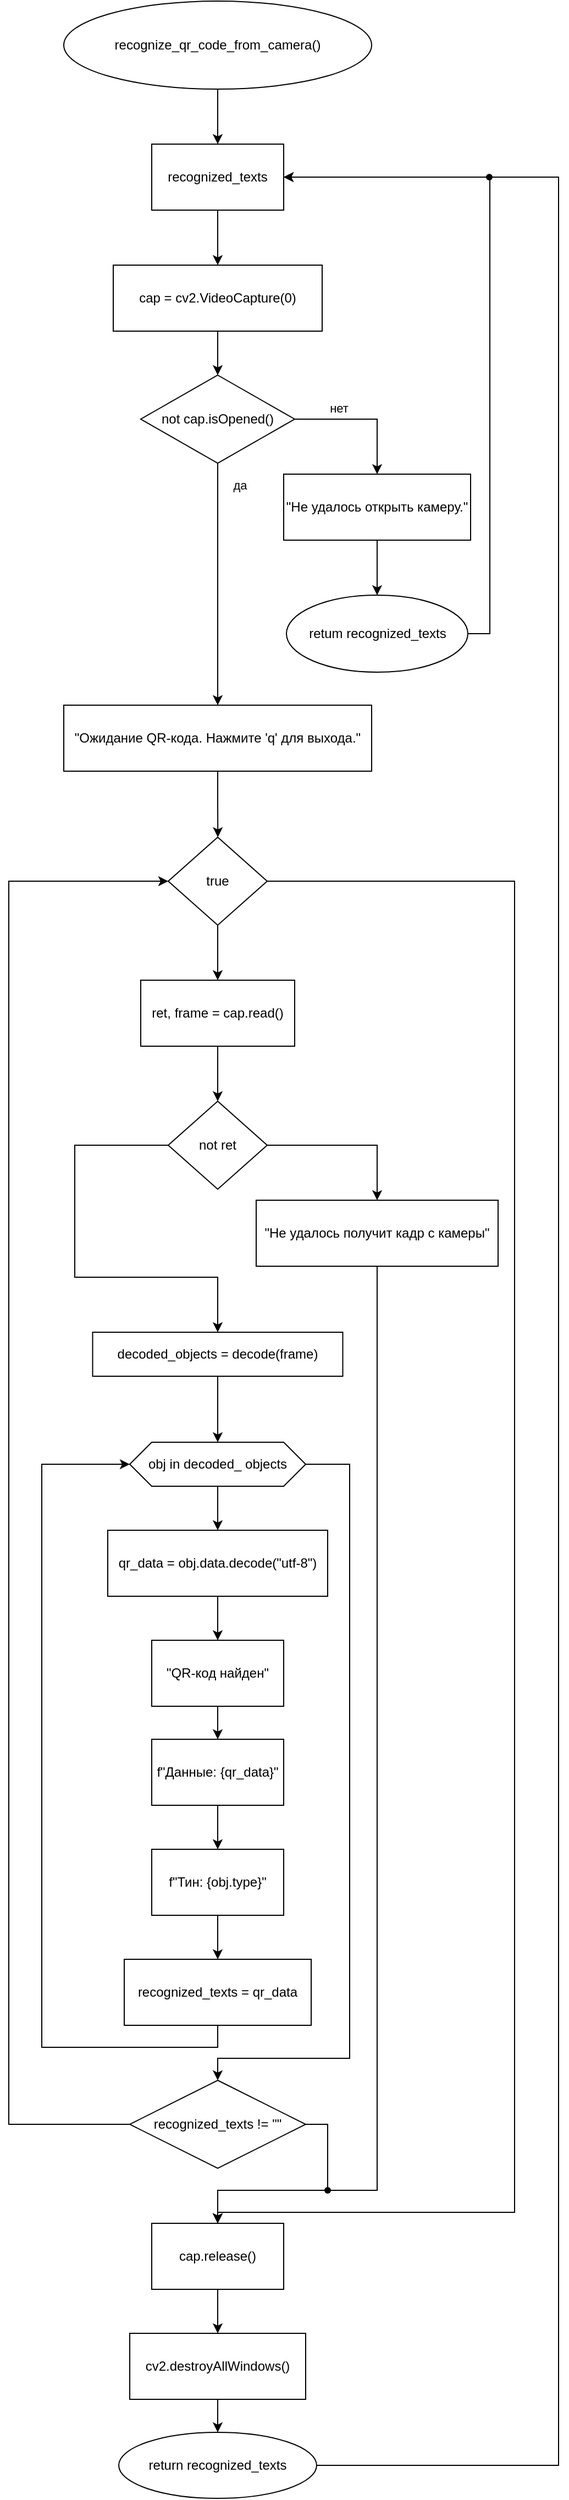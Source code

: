 <mxfile version="26.0.11">
  <diagram name="Страница — 1" id="aW0fPGZtIxX3X3xGRwqq">
    <mxGraphModel dx="222" dy="377" grid="1" gridSize="10" guides="1" tooltips="1" connect="1" arrows="1" fold="1" page="1" pageScale="1" pageWidth="100000000" pageHeight="10000000000" math="0" shadow="0">
      <root>
        <mxCell id="0" />
        <mxCell id="1" parent="0" />
        <mxCell id="78s66oipbBA8OXlamapA-5" style="edgeStyle=orthogonalEdgeStyle;rounded=0;orthogonalLoop=1;jettySize=auto;html=1;exitX=0.5;exitY=1;exitDx=0;exitDy=0;" edge="1" parent="1" source="78s66oipbBA8OXlamapA-1" target="78s66oipbBA8OXlamapA-3">
          <mxGeometry relative="1" as="geometry" />
        </mxCell>
        <mxCell id="78s66oipbBA8OXlamapA-1" value="recognize_qr_code_from_camera()" style="ellipse;whiteSpace=wrap;html=1;" vertex="1" parent="1">
          <mxGeometry x="330" y="90" width="280" height="80" as="geometry" />
        </mxCell>
        <mxCell id="78s66oipbBA8OXlamapA-6" style="edgeStyle=orthogonalEdgeStyle;rounded=0;orthogonalLoop=1;jettySize=auto;html=1;exitX=0.5;exitY=1;exitDx=0;exitDy=0;entryX=0.5;entryY=0;entryDx=0;entryDy=0;" edge="1" parent="1" source="78s66oipbBA8OXlamapA-3" target="78s66oipbBA8OXlamapA-4">
          <mxGeometry relative="1" as="geometry" />
        </mxCell>
        <mxCell id="78s66oipbBA8OXlamapA-3" value="recognized_texts" style="rounded=0;whiteSpace=wrap;html=1;" vertex="1" parent="1">
          <mxGeometry x="410" y="220" width="120" height="60" as="geometry" />
        </mxCell>
        <mxCell id="78s66oipbBA8OXlamapA-9" style="edgeStyle=orthogonalEdgeStyle;rounded=0;orthogonalLoop=1;jettySize=auto;html=1;exitX=0.5;exitY=1;exitDx=0;exitDy=0;entryX=0.5;entryY=0;entryDx=0;entryDy=0;" edge="1" parent="1" source="78s66oipbBA8OXlamapA-4" target="78s66oipbBA8OXlamapA-7">
          <mxGeometry relative="1" as="geometry" />
        </mxCell>
        <mxCell id="78s66oipbBA8OXlamapA-4" value="cap = cv2.VideoCapture(0)" style="rounded=0;whiteSpace=wrap;html=1;" vertex="1" parent="1">
          <mxGeometry x="375" y="330" width="190" height="60" as="geometry" />
        </mxCell>
        <mxCell id="78s66oipbBA8OXlamapA-10" value="нет" style="edgeStyle=orthogonalEdgeStyle;rounded=0;orthogonalLoop=1;jettySize=auto;html=1;exitX=1;exitY=0.5;exitDx=0;exitDy=0;" edge="1" parent="1" source="78s66oipbBA8OXlamapA-7" target="78s66oipbBA8OXlamapA-11">
          <mxGeometry x="-0.36" y="10" relative="1" as="geometry">
            <mxPoint x="640" y="520" as="targetPoint" />
            <mxPoint as="offset" />
          </mxGeometry>
        </mxCell>
        <mxCell id="78s66oipbBA8OXlamapA-16" value="&lt;div&gt;да&lt;/div&gt;" style="edgeStyle=orthogonalEdgeStyle;rounded=0;orthogonalLoop=1;jettySize=auto;html=1;exitX=0.5;exitY=1;exitDx=0;exitDy=0;" edge="1" parent="1" source="78s66oipbBA8OXlamapA-7" target="78s66oipbBA8OXlamapA-17">
          <mxGeometry x="-0.818" y="20" relative="1" as="geometry">
            <mxPoint x="470.429" y="740" as="targetPoint" />
            <mxPoint as="offset" />
          </mxGeometry>
        </mxCell>
        <mxCell id="78s66oipbBA8OXlamapA-7" value="not cap.isOpened()" style="rhombus;whiteSpace=wrap;html=1;" vertex="1" parent="1">
          <mxGeometry x="400" y="430" width="140" height="80" as="geometry" />
        </mxCell>
        <mxCell id="78s66oipbBA8OXlamapA-14" style="edgeStyle=orthogonalEdgeStyle;rounded=0;orthogonalLoop=1;jettySize=auto;html=1;exitX=0.5;exitY=1;exitDx=0;exitDy=0;" edge="1" parent="1" source="78s66oipbBA8OXlamapA-11" target="78s66oipbBA8OXlamapA-13">
          <mxGeometry relative="1" as="geometry" />
        </mxCell>
        <mxCell id="78s66oipbBA8OXlamapA-11" value="&quot;Не удалось открыть камеру.&quot;" style="rounded=0;whiteSpace=wrap;html=1;" vertex="1" parent="1">
          <mxGeometry x="530" y="520" width="170" height="60" as="geometry" />
        </mxCell>
        <mxCell id="78s66oipbBA8OXlamapA-83" style="edgeStyle=orthogonalEdgeStyle;rounded=0;orthogonalLoop=1;jettySize=auto;html=1;exitX=1;exitY=0.5;exitDx=0;exitDy=0;entryX=1;entryY=0.5;entryDx=0;entryDy=0;" edge="1" parent="1" source="78s66oipbBA8OXlamapA-13" target="78s66oipbBA8OXlamapA-3">
          <mxGeometry relative="1" as="geometry" />
        </mxCell>
        <mxCell id="78s66oipbBA8OXlamapA-13" value="retum recognized_texts" style="ellipse;whiteSpace=wrap;html=1;" vertex="1" parent="1">
          <mxGeometry x="532.5" y="630" width="165" height="70" as="geometry" />
        </mxCell>
        <mxCell id="78s66oipbBA8OXlamapA-18" style="edgeStyle=orthogonalEdgeStyle;rounded=0;orthogonalLoop=1;jettySize=auto;html=1;exitX=0.5;exitY=1;exitDx=0;exitDy=0;" edge="1" parent="1" source="78s66oipbBA8OXlamapA-17">
          <mxGeometry relative="1" as="geometry">
            <mxPoint x="470.143" y="850" as="targetPoint" />
          </mxGeometry>
        </mxCell>
        <mxCell id="78s66oipbBA8OXlamapA-17" value="&quot;Ожидание QR-кода. Нажмите &#39;q&#39; для выхода.&quot;" style="rounded=0;whiteSpace=wrap;html=1;" vertex="1" parent="1">
          <mxGeometry x="330" y="730" width="280" height="60" as="geometry" />
        </mxCell>
        <mxCell id="78s66oipbBA8OXlamapA-21" style="edgeStyle=orthogonalEdgeStyle;rounded=0;orthogonalLoop=1;jettySize=auto;html=1;exitX=0.5;exitY=1;exitDx=0;exitDy=0;" edge="1" parent="1" source="78s66oipbBA8OXlamapA-19" target="78s66oipbBA8OXlamapA-22">
          <mxGeometry relative="1" as="geometry">
            <mxPoint x="469.588" y="980" as="targetPoint" />
          </mxGeometry>
        </mxCell>
        <mxCell id="78s66oipbBA8OXlamapA-77" style="edgeStyle=orthogonalEdgeStyle;rounded=0;orthogonalLoop=1;jettySize=auto;html=1;exitX=1;exitY=0.5;exitDx=0;exitDy=0;entryX=0.5;entryY=0;entryDx=0;entryDy=0;" edge="1" parent="1" source="78s66oipbBA8OXlamapA-19" target="78s66oipbBA8OXlamapA-50">
          <mxGeometry relative="1" as="geometry">
            <Array as="points">
              <mxPoint x="740" y="890" />
              <mxPoint x="740" y="2100" />
              <mxPoint x="470" y="2100" />
            </Array>
          </mxGeometry>
        </mxCell>
        <mxCell id="78s66oipbBA8OXlamapA-19" value="true" style="rhombus;whiteSpace=wrap;html=1;" vertex="1" parent="1">
          <mxGeometry x="425" y="850" width="90" height="80" as="geometry" />
        </mxCell>
        <mxCell id="78s66oipbBA8OXlamapA-23" style="edgeStyle=orthogonalEdgeStyle;rounded=0;orthogonalLoop=1;jettySize=auto;html=1;exitX=0.5;exitY=1;exitDx=0;exitDy=0;" edge="1" parent="1" source="78s66oipbBA8OXlamapA-22" target="78s66oipbBA8OXlamapA-24">
          <mxGeometry relative="1" as="geometry">
            <mxPoint x="469.588" y="1090" as="targetPoint" />
          </mxGeometry>
        </mxCell>
        <mxCell id="78s66oipbBA8OXlamapA-22" value="ret, frame = cap.read()" style="rounded=0;whiteSpace=wrap;html=1;" vertex="1" parent="1">
          <mxGeometry x="400" y="980" width="140" height="60" as="geometry" />
        </mxCell>
        <mxCell id="78s66oipbBA8OXlamapA-25" style="edgeStyle=orthogonalEdgeStyle;rounded=0;orthogonalLoop=1;jettySize=auto;html=1;exitX=1;exitY=0.5;exitDx=0;exitDy=0;" edge="1" parent="1" source="78s66oipbBA8OXlamapA-24" target="78s66oipbBA8OXlamapA-26">
          <mxGeometry relative="1" as="geometry">
            <mxPoint x="560" y="1180" as="targetPoint" />
          </mxGeometry>
        </mxCell>
        <mxCell id="78s66oipbBA8OXlamapA-28" style="edgeStyle=orthogonalEdgeStyle;rounded=0;orthogonalLoop=1;jettySize=auto;html=1;exitX=0;exitY=0.5;exitDx=0;exitDy=0;entryX=0.5;entryY=0;entryDx=0;entryDy=0;" edge="1" parent="1" source="78s66oipbBA8OXlamapA-24" target="78s66oipbBA8OXlamapA-27">
          <mxGeometry relative="1" as="geometry">
            <Array as="points">
              <mxPoint x="340" y="1130" />
              <mxPoint x="340" y="1250" />
              <mxPoint x="470" y="1250" />
            </Array>
          </mxGeometry>
        </mxCell>
        <mxCell id="78s66oipbBA8OXlamapA-24" value="not ret" style="rhombus;whiteSpace=wrap;html=1;" vertex="1" parent="1">
          <mxGeometry x="425" y="1090" width="90" height="80" as="geometry" />
        </mxCell>
        <mxCell id="78s66oipbBA8OXlamapA-75" style="edgeStyle=orthogonalEdgeStyle;rounded=0;orthogonalLoop=1;jettySize=auto;html=1;exitX=0.5;exitY=1;exitDx=0;exitDy=0;entryX=0.5;entryY=0;entryDx=0;entryDy=0;" edge="1" parent="1" source="78s66oipbBA8OXlamapA-26" target="78s66oipbBA8OXlamapA-50">
          <mxGeometry relative="1" as="geometry">
            <Array as="points">
              <mxPoint x="615" y="2080" />
              <mxPoint x="470" y="2080" />
            </Array>
          </mxGeometry>
        </mxCell>
        <mxCell id="78s66oipbBA8OXlamapA-26" value="&quot;Не удалось получит кадр с камеры&quot;" style="rounded=0;whiteSpace=wrap;html=1;" vertex="1" parent="1">
          <mxGeometry x="505" y="1180" width="220" height="60" as="geometry" />
        </mxCell>
        <mxCell id="78s66oipbBA8OXlamapA-31" style="edgeStyle=orthogonalEdgeStyle;rounded=0;orthogonalLoop=1;jettySize=auto;html=1;exitX=0.5;exitY=1;exitDx=0;exitDy=0;entryX=0.5;entryY=0;entryDx=0;entryDy=0;" edge="1" parent="1" source="78s66oipbBA8OXlamapA-27" target="78s66oipbBA8OXlamapA-29">
          <mxGeometry relative="1" as="geometry" />
        </mxCell>
        <mxCell id="78s66oipbBA8OXlamapA-27" value="decoded_objects = decode(frame)" style="rounded=0;whiteSpace=wrap;html=1;" vertex="1" parent="1">
          <mxGeometry x="356.25" y="1300" width="227.5" height="40" as="geometry" />
        </mxCell>
        <mxCell id="78s66oipbBA8OXlamapA-34" style="edgeStyle=orthogonalEdgeStyle;rounded=0;orthogonalLoop=1;jettySize=auto;html=1;exitX=0.5;exitY=1;exitDx=0;exitDy=0;entryX=0.5;entryY=0;entryDx=0;entryDy=0;" edge="1" parent="1" source="78s66oipbBA8OXlamapA-29" target="78s66oipbBA8OXlamapA-33">
          <mxGeometry relative="1" as="geometry" />
        </mxCell>
        <mxCell id="78s66oipbBA8OXlamapA-49" style="edgeStyle=orthogonalEdgeStyle;rounded=0;orthogonalLoop=1;jettySize=auto;html=1;exitX=1;exitY=0.5;exitDx=0;exitDy=0;entryX=0.5;entryY=0;entryDx=0;entryDy=0;" edge="1" parent="1">
          <mxGeometry relative="1" as="geometry">
            <mxPoint x="550" y="1420" as="sourcePoint" />
            <mxPoint x="470" y="1980" as="targetPoint" />
            <Array as="points">
              <mxPoint x="590" y="1420" />
              <mxPoint x="590" y="1960" />
              <mxPoint x="470" y="1960" />
            </Array>
          </mxGeometry>
        </mxCell>
        <mxCell id="78s66oipbBA8OXlamapA-29" value="obj in decoded_ objects" style="shape=hexagon;perimeter=hexagonPerimeter2;whiteSpace=wrap;html=1;fixedSize=1;" vertex="1" parent="1">
          <mxGeometry x="390" y="1400" width="160" height="40" as="geometry" />
        </mxCell>
        <mxCell id="78s66oipbBA8OXlamapA-42" style="edgeStyle=orthogonalEdgeStyle;rounded=0;orthogonalLoop=1;jettySize=auto;html=1;exitX=0.5;exitY=1;exitDx=0;exitDy=0;entryX=0.5;entryY=0;entryDx=0;entryDy=0;" edge="1" parent="1" source="78s66oipbBA8OXlamapA-32" target="78s66oipbBA8OXlamapA-37">
          <mxGeometry relative="1" as="geometry" />
        </mxCell>
        <mxCell id="78s66oipbBA8OXlamapA-32" value="&quot;QR-код найден&quot;" style="rounded=0;whiteSpace=wrap;html=1;" vertex="1" parent="1">
          <mxGeometry x="410" y="1580" width="120" height="60" as="geometry" />
        </mxCell>
        <mxCell id="78s66oipbBA8OXlamapA-35" style="edgeStyle=orthogonalEdgeStyle;rounded=0;orthogonalLoop=1;jettySize=auto;html=1;exitX=0.5;exitY=1;exitDx=0;exitDy=0;entryX=0.5;entryY=0;entryDx=0;entryDy=0;" edge="1" parent="1" source="78s66oipbBA8OXlamapA-33" target="78s66oipbBA8OXlamapA-32">
          <mxGeometry relative="1" as="geometry" />
        </mxCell>
        <mxCell id="78s66oipbBA8OXlamapA-33" value="qr_data = obj.data.decode(&quot;utf-8&quot;)" style="rounded=0;whiteSpace=wrap;html=1;" vertex="1" parent="1">
          <mxGeometry x="370" y="1480" width="200" height="60" as="geometry" />
        </mxCell>
        <mxCell id="78s66oipbBA8OXlamapA-38" style="edgeStyle=orthogonalEdgeStyle;rounded=0;orthogonalLoop=1;jettySize=auto;html=1;exitX=0.5;exitY=1;exitDx=0;exitDy=0;" edge="1" parent="1" source="78s66oipbBA8OXlamapA-37" target="78s66oipbBA8OXlamapA-39">
          <mxGeometry relative="1" as="geometry">
            <mxPoint x="469.588" y="1830" as="targetPoint" />
          </mxGeometry>
        </mxCell>
        <mxCell id="78s66oipbBA8OXlamapA-37" value="f&quot;Данные: {qr_data}&quot;" style="rounded=0;whiteSpace=wrap;html=1;" vertex="1" parent="1">
          <mxGeometry x="410" y="1670" width="120" height="60" as="geometry" />
        </mxCell>
        <mxCell id="78s66oipbBA8OXlamapA-41" style="edgeStyle=orthogonalEdgeStyle;rounded=0;orthogonalLoop=1;jettySize=auto;html=1;exitX=0.5;exitY=1;exitDx=0;exitDy=0;entryX=0.5;entryY=0;entryDx=0;entryDy=0;" edge="1" parent="1" source="78s66oipbBA8OXlamapA-39" target="78s66oipbBA8OXlamapA-40">
          <mxGeometry relative="1" as="geometry" />
        </mxCell>
        <mxCell id="78s66oipbBA8OXlamapA-39" value="f&quot;Тин: {obj.type}&quot;" style="rounded=0;whiteSpace=wrap;html=1;" vertex="1" parent="1">
          <mxGeometry x="409.998" y="1770" width="120" height="60" as="geometry" />
        </mxCell>
        <mxCell id="78s66oipbBA8OXlamapA-44" style="edgeStyle=orthogonalEdgeStyle;rounded=0;orthogonalLoop=1;jettySize=auto;html=1;exitX=0.5;exitY=1;exitDx=0;exitDy=0;entryX=0;entryY=0.5;entryDx=0;entryDy=0;" edge="1" parent="1" source="78s66oipbBA8OXlamapA-40" target="78s66oipbBA8OXlamapA-29">
          <mxGeometry relative="1" as="geometry">
            <Array as="points">
              <mxPoint x="470" y="1950" />
              <mxPoint x="310" y="1950" />
              <mxPoint x="310" y="1420" />
            </Array>
          </mxGeometry>
        </mxCell>
        <mxCell id="78s66oipbBA8OXlamapA-40" value="recognized_texts = qr_data" style="rounded=0;whiteSpace=wrap;html=1;" vertex="1" parent="1">
          <mxGeometry x="385" y="1870" width="170" height="60" as="geometry" />
        </mxCell>
        <mxCell id="78s66oipbBA8OXlamapA-70" style="edgeStyle=orthogonalEdgeStyle;rounded=0;orthogonalLoop=1;jettySize=auto;html=1;exitX=0;exitY=0.5;exitDx=0;exitDy=0;" edge="1" parent="1" source="78s66oipbBA8OXlamapA-46">
          <mxGeometry relative="1" as="geometry">
            <mxPoint x="425" y="890" as="targetPoint" />
            <Array as="points">
              <mxPoint x="280" y="2020" />
              <mxPoint x="280" y="890" />
            </Array>
          </mxGeometry>
        </mxCell>
        <mxCell id="78s66oipbBA8OXlamapA-82" style="edgeStyle=orthogonalEdgeStyle;rounded=0;orthogonalLoop=1;jettySize=auto;html=1;exitX=1;exitY=0.5;exitDx=0;exitDy=0;" edge="1" parent="1" source="78s66oipbBA8OXlamapA-46">
          <mxGeometry relative="1" as="geometry">
            <mxPoint x="470" y="2110" as="targetPoint" />
            <Array as="points">
              <mxPoint x="570" y="2020" />
              <mxPoint x="570" y="2080" />
              <mxPoint x="470" y="2080" />
            </Array>
          </mxGeometry>
        </mxCell>
        <mxCell id="78s66oipbBA8OXlamapA-46" value="recognized_texts != &quot;&quot;" style="rhombus;whiteSpace=wrap;html=1;" vertex="1" parent="1">
          <mxGeometry x="390" y="1980" width="160" height="80" as="geometry" />
        </mxCell>
        <mxCell id="78s66oipbBA8OXlamapA-55" style="edgeStyle=orthogonalEdgeStyle;rounded=0;orthogonalLoop=1;jettySize=auto;html=1;exitX=0.5;exitY=1;exitDx=0;exitDy=0;entryX=0.5;entryY=0;entryDx=0;entryDy=0;" edge="1" parent="1" source="78s66oipbBA8OXlamapA-50" target="78s66oipbBA8OXlamapA-51">
          <mxGeometry relative="1" as="geometry" />
        </mxCell>
        <mxCell id="78s66oipbBA8OXlamapA-50" value="cap.release()" style="rounded=0;whiteSpace=wrap;html=1;" vertex="1" parent="1">
          <mxGeometry x="410" y="2110" width="120" height="60" as="geometry" />
        </mxCell>
        <mxCell id="78s66oipbBA8OXlamapA-56" style="edgeStyle=orthogonalEdgeStyle;rounded=0;orthogonalLoop=1;jettySize=auto;html=1;exitX=0.5;exitY=1;exitDx=0;exitDy=0;entryX=0.5;entryY=0;entryDx=0;entryDy=0;" edge="1" parent="1" source="78s66oipbBA8OXlamapA-51" target="78s66oipbBA8OXlamapA-53">
          <mxGeometry relative="1" as="geometry" />
        </mxCell>
        <mxCell id="78s66oipbBA8OXlamapA-51" value="cv2.destroyAllWindows()" style="rounded=0;whiteSpace=wrap;html=1;" vertex="1" parent="1">
          <mxGeometry x="390" y="2210" width="160" height="60" as="geometry" />
        </mxCell>
        <mxCell id="78s66oipbBA8OXlamapA-85" style="edgeStyle=orthogonalEdgeStyle;rounded=0;orthogonalLoop=1;jettySize=auto;html=1;exitX=1;exitY=0.5;exitDx=0;exitDy=0;entryX=1;entryY=0.5;entryDx=0;entryDy=0;" edge="1" parent="1" source="78s66oipbBA8OXlamapA-53" target="78s66oipbBA8OXlamapA-3">
          <mxGeometry relative="1" as="geometry">
            <Array as="points">
              <mxPoint x="780" y="2330" />
              <mxPoint x="780" y="250" />
            </Array>
          </mxGeometry>
        </mxCell>
        <mxCell id="78s66oipbBA8OXlamapA-53" value="return recognized_texts" style="ellipse;whiteSpace=wrap;html=1;" vertex="1" parent="1">
          <mxGeometry x="380" y="2300" width="180" height="60" as="geometry" />
        </mxCell>
        <mxCell id="78s66oipbBA8OXlamapA-81" value="" style="shape=waypoint;sketch=0;fillStyle=solid;size=6;pointerEvents=1;points=[];fillColor=none;resizable=0;rotatable=0;perimeter=centerPerimeter;snapToPoint=1;" vertex="1" parent="1">
          <mxGeometry x="560" y="2070" width="20" height="20" as="geometry" />
        </mxCell>
        <mxCell id="78s66oipbBA8OXlamapA-86" value="" style="shape=waypoint;sketch=0;fillStyle=solid;size=6;pointerEvents=1;points=[];fillColor=none;resizable=0;rotatable=0;perimeter=centerPerimeter;snapToPoint=1;" vertex="1" parent="1">
          <mxGeometry x="707" y="240" width="20" height="20" as="geometry" />
        </mxCell>
      </root>
    </mxGraphModel>
  </diagram>
</mxfile>
